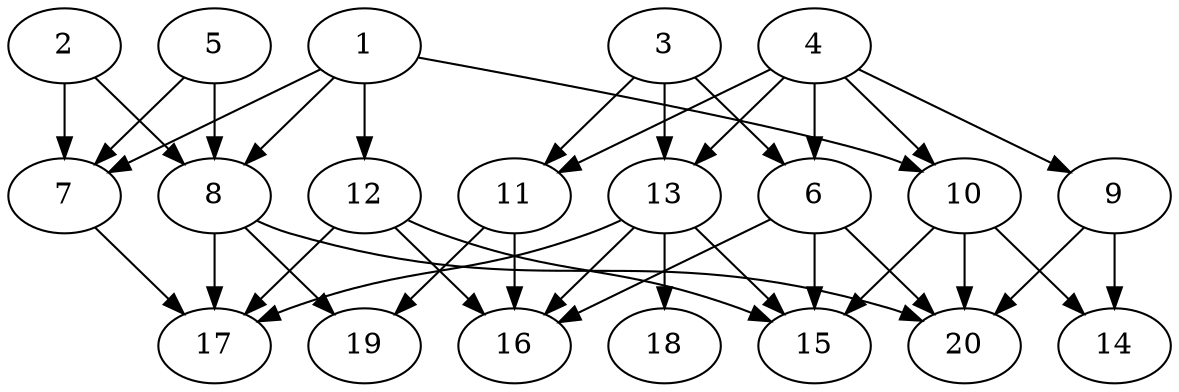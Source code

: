 // DAG automatically generated by daggen at Wed Jul 24 21:26:16 2019
// ./daggen --dot -n 20 --ccr 0.5 --fat 0.8 --regular 0.5 --density 0.5 --mindata 5242880 --maxdata 52428800 
digraph G {
  1 [size="89860096", alpha="0.15", expect_size="44930048"] 
  1 -> 7 [size ="44930048"]
  1 -> 8 [size ="44930048"]
  1 -> 10 [size ="44930048"]
  1 -> 12 [size ="44930048"]
  2 [size="17387520", alpha="0.09", expect_size="8693760"] 
  2 -> 7 [size ="8693760"]
  2 -> 8 [size ="8693760"]
  3 [size="25114624", alpha="0.15", expect_size="12557312"] 
  3 -> 6 [size ="12557312"]
  3 -> 11 [size ="12557312"]
  3 -> 13 [size ="12557312"]
  4 [size="13398016", alpha="0.13", expect_size="6699008"] 
  4 -> 6 [size ="6699008"]
  4 -> 9 [size ="6699008"]
  4 -> 10 [size ="6699008"]
  4 -> 11 [size ="6699008"]
  4 -> 13 [size ="6699008"]
  5 [size="88168448", alpha="0.11", expect_size="44084224"] 
  5 -> 7 [size ="44084224"]
  5 -> 8 [size ="44084224"]
  6 [size="40804352", alpha="0.15", expect_size="20402176"] 
  6 -> 15 [size ="20402176"]
  6 -> 16 [size ="20402176"]
  6 -> 20 [size ="20402176"]
  7 [size="97198080", alpha="0.12", expect_size="48599040"] 
  7 -> 17 [size ="48599040"]
  8 [size="83939328", alpha="0.20", expect_size="41969664"] 
  8 -> 17 [size ="41969664"]
  8 -> 19 [size ="41969664"]
  8 -> 20 [size ="41969664"]
  9 [size="34019328", alpha="0.15", expect_size="17009664"] 
  9 -> 14 [size ="17009664"]
  9 -> 20 [size ="17009664"]
  10 [size="30416896", alpha="0.01", expect_size="15208448"] 
  10 -> 14 [size ="15208448"]
  10 -> 15 [size ="15208448"]
  10 -> 20 [size ="15208448"]
  11 [size="71208960", alpha="0.14", expect_size="35604480"] 
  11 -> 16 [size ="35604480"]
  11 -> 19 [size ="35604480"]
  12 [size="49047552", alpha="0.09", expect_size="24523776"] 
  12 -> 15 [size ="24523776"]
  12 -> 16 [size ="24523776"]
  12 -> 17 [size ="24523776"]
  13 [size="93593600", alpha="0.04", expect_size="46796800"] 
  13 -> 15 [size ="46796800"]
  13 -> 16 [size ="46796800"]
  13 -> 17 [size ="46796800"]
  13 -> 18 [size ="46796800"]
  14 [size="70715392", alpha="0.12", expect_size="35357696"] 
  15 [size="40030208", alpha="0.17", expect_size="20015104"] 
  16 [size="91144192", alpha="0.19", expect_size="45572096"] 
  17 [size="67876864", alpha="0.04", expect_size="33938432"] 
  18 [size="30273536", alpha="0.13", expect_size="15136768"] 
  19 [size="30003200", alpha="0.03", expect_size="15001600"] 
  20 [size="98588672", alpha="0.14", expect_size="49294336"] 
}
